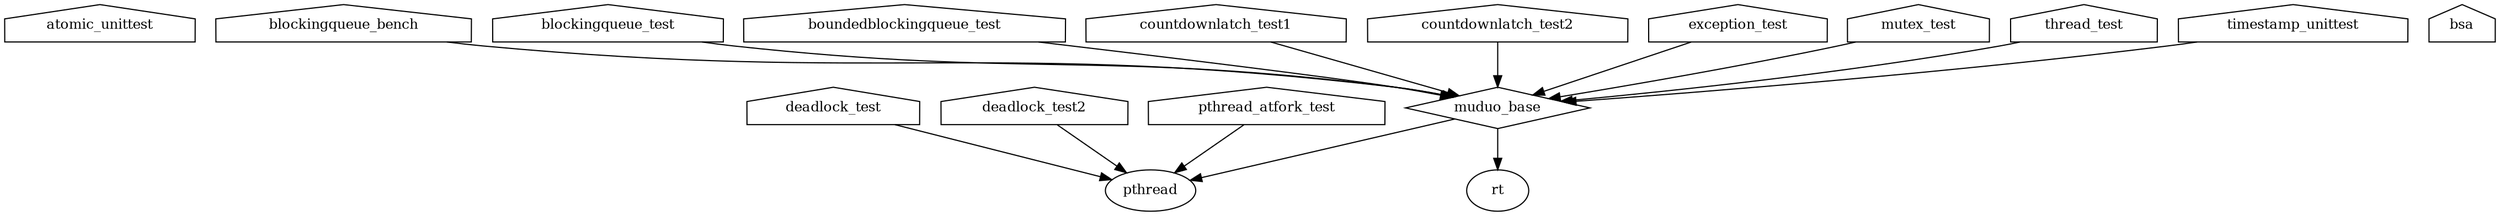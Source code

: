 digraph "GG" {
node [
  fontsize = "12"
];
    "node16" [ label="atomic_unittest" shape="house"];
    "node15" [ label="blockingqueue_bench" shape="house"];
    "node9" [ label="muduo_base" shape="diamond"];
    "node15" -> "node9" // blockingqueue_bench -> muduo_base
    "node39" [ label="pthread" shape="ellipse"];
    "node9" -> "node39" // muduo_base -> pthread
    "node40" [ label="rt" shape="ellipse"];
    "node9" -> "node40" // muduo_base -> rt
    "node21" [ label="blockingqueue_test" shape="house"];
    "node21" -> "node9" // blockingqueue_test -> muduo_base
    "node19" [ label="boundedblockingqueue_test" shape="house"];
    "node19" -> "node9" // boundedblockingqueue_test -> muduo_base
    "node30" [ label="bsa" shape="house"];
    "node27" [ label="countdownlatch_test1" shape="house"];
    "node27" -> "node9" // countdownlatch_test1 -> muduo_base
    "node37" [ label="countdownlatch_test2" shape="house"];
    "node37" -> "node9" // countdownlatch_test2 -> muduo_base
    "node29" [ label="deadlock_test" shape="house"];
    "node29" -> "node39" // deadlock_test -> pthread
    "node34" [ label="deadlock_test2" shape="house"];
    "node34" -> "node39" // deadlock_test2 -> pthread
    "node20" [ label="exception_test" shape="house"];
    "node20" -> "node9" // exception_test -> muduo_base
    "node17" [ label="mutex_test" shape="house"];
    "node17" -> "node9" // mutex_test -> muduo_base
    "node35" [ label="pthread_atfork_test" shape="house"];
    "node35" -> "node39" // pthread_atfork_test -> pthread
    "node22" [ label="thread_test" shape="house"];
    "node22" -> "node9" // thread_test -> muduo_base
    "node23" [ label="timestamp_unittest" shape="house"];
    "node23" -> "node9" // timestamp_unittest -> muduo_base
}
